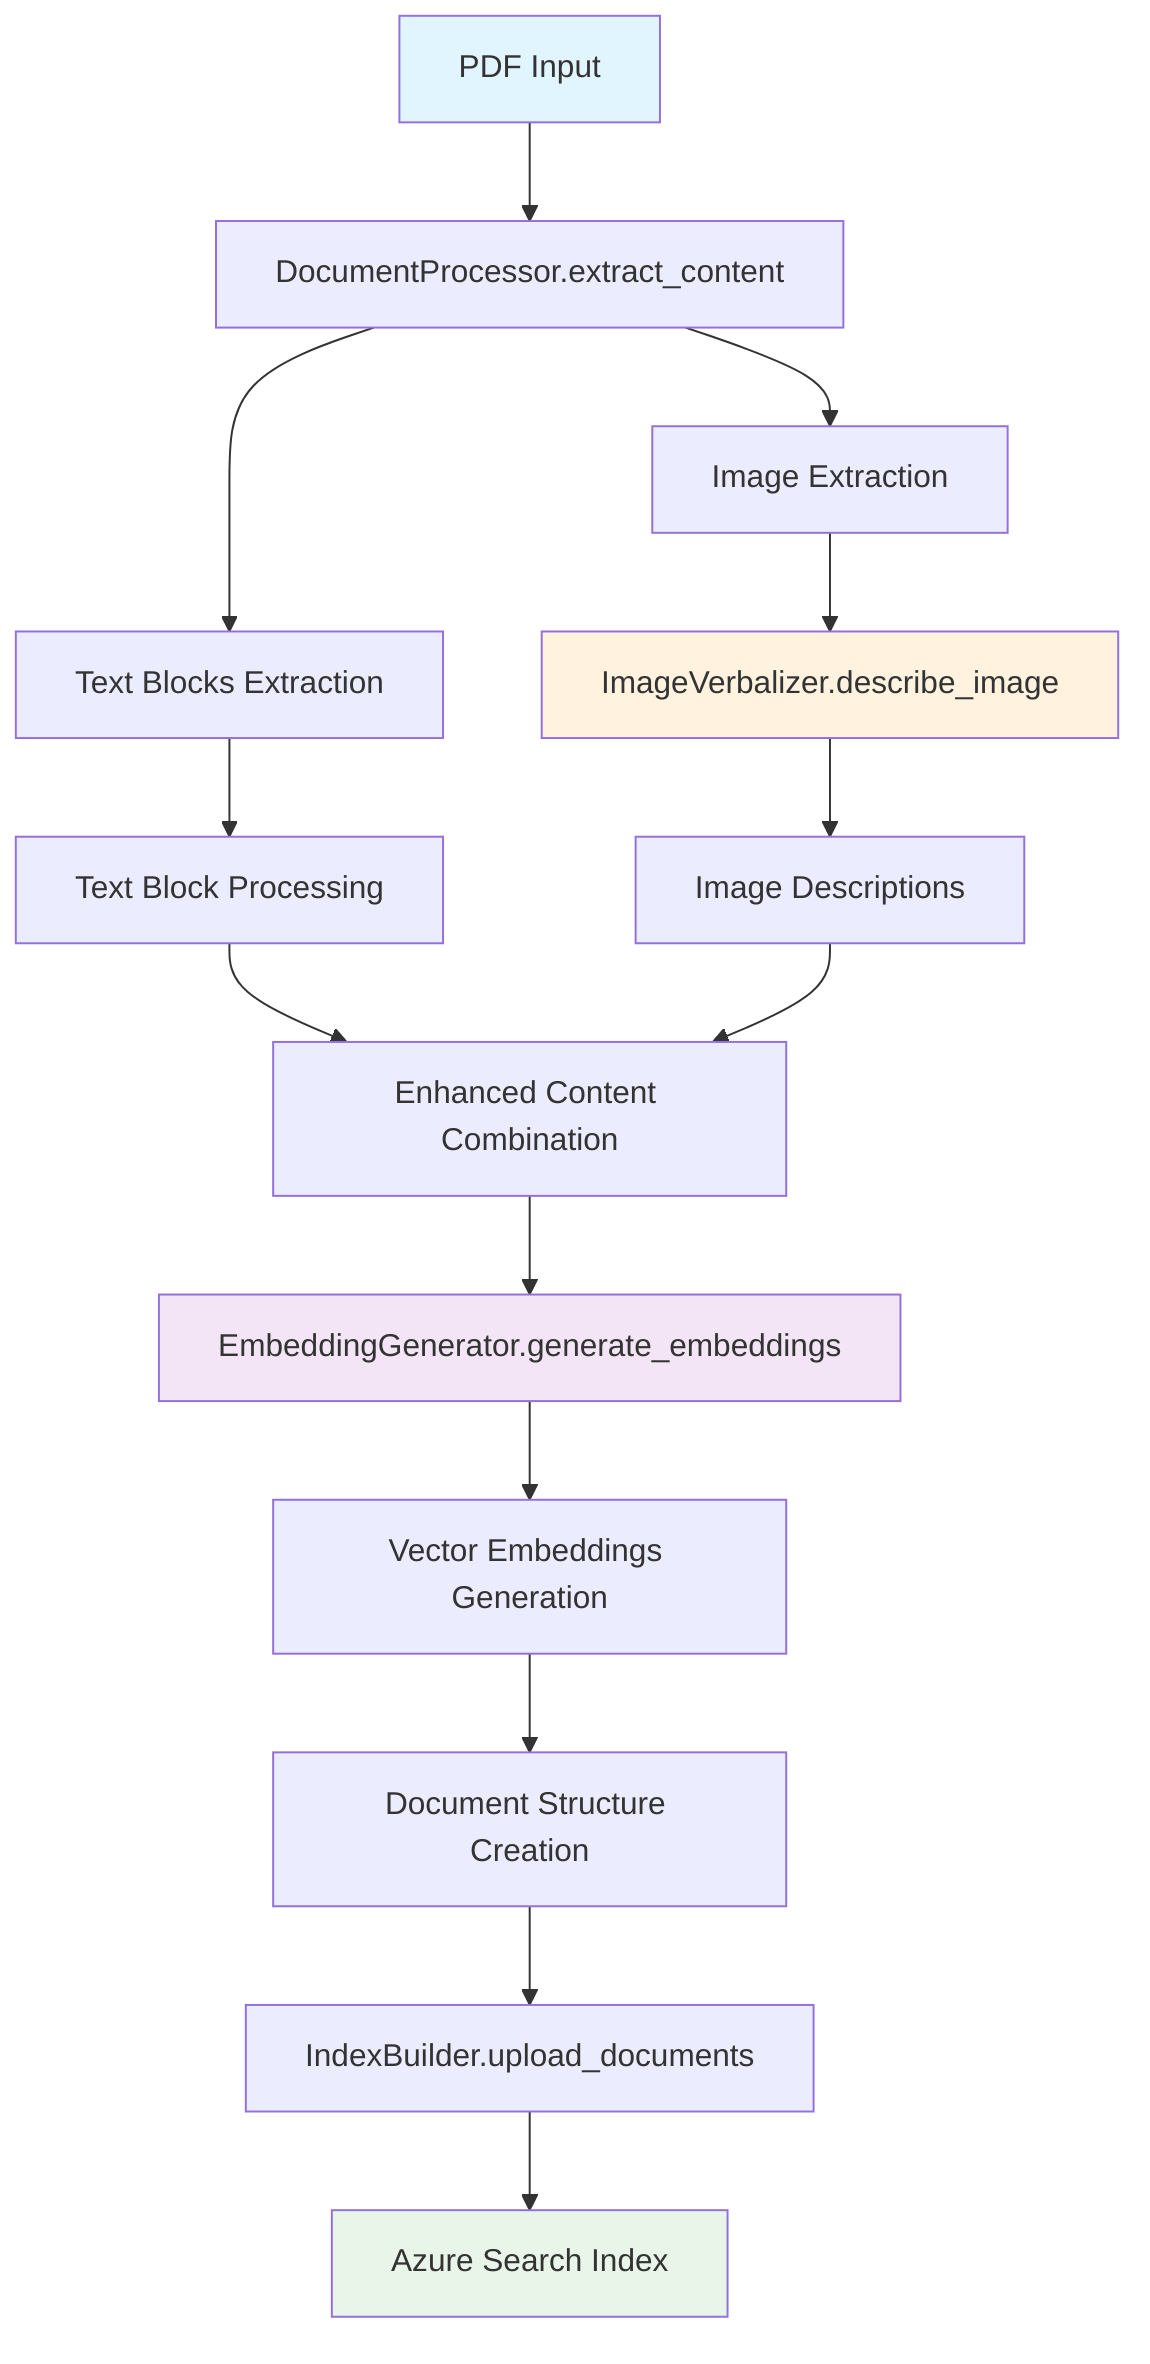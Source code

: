 ---
id: a6fe329f-eb33-4190-a7bb-88fbf5144894
---
flowchart TD
    A[PDF Input] --> B[DocumentProcessor.extract_content]
    B --> C[Text Blocks Extraction]
    B --> D[Image Extraction]
    C --> E[Text Block Processing]
    D --> F[ImageVerbalizer.describe_image]
    F --> G[Image Descriptions]
    E --> H[Enhanced Content Combination]
    G --> H
    H --> I[EmbeddingGenerator.generate_embeddings]
    I --> J[Vector Embeddings Generation]
    J --> K[Document Structure Creation]
    K --> L[IndexBuilder.upload_documents]
    L --> M[Azure Search Index]
    
    style A fill:#e1f5fe
    style M fill:#e8f5e8
    style F fill:#fff3e0
    style I fill:#f3e5f5